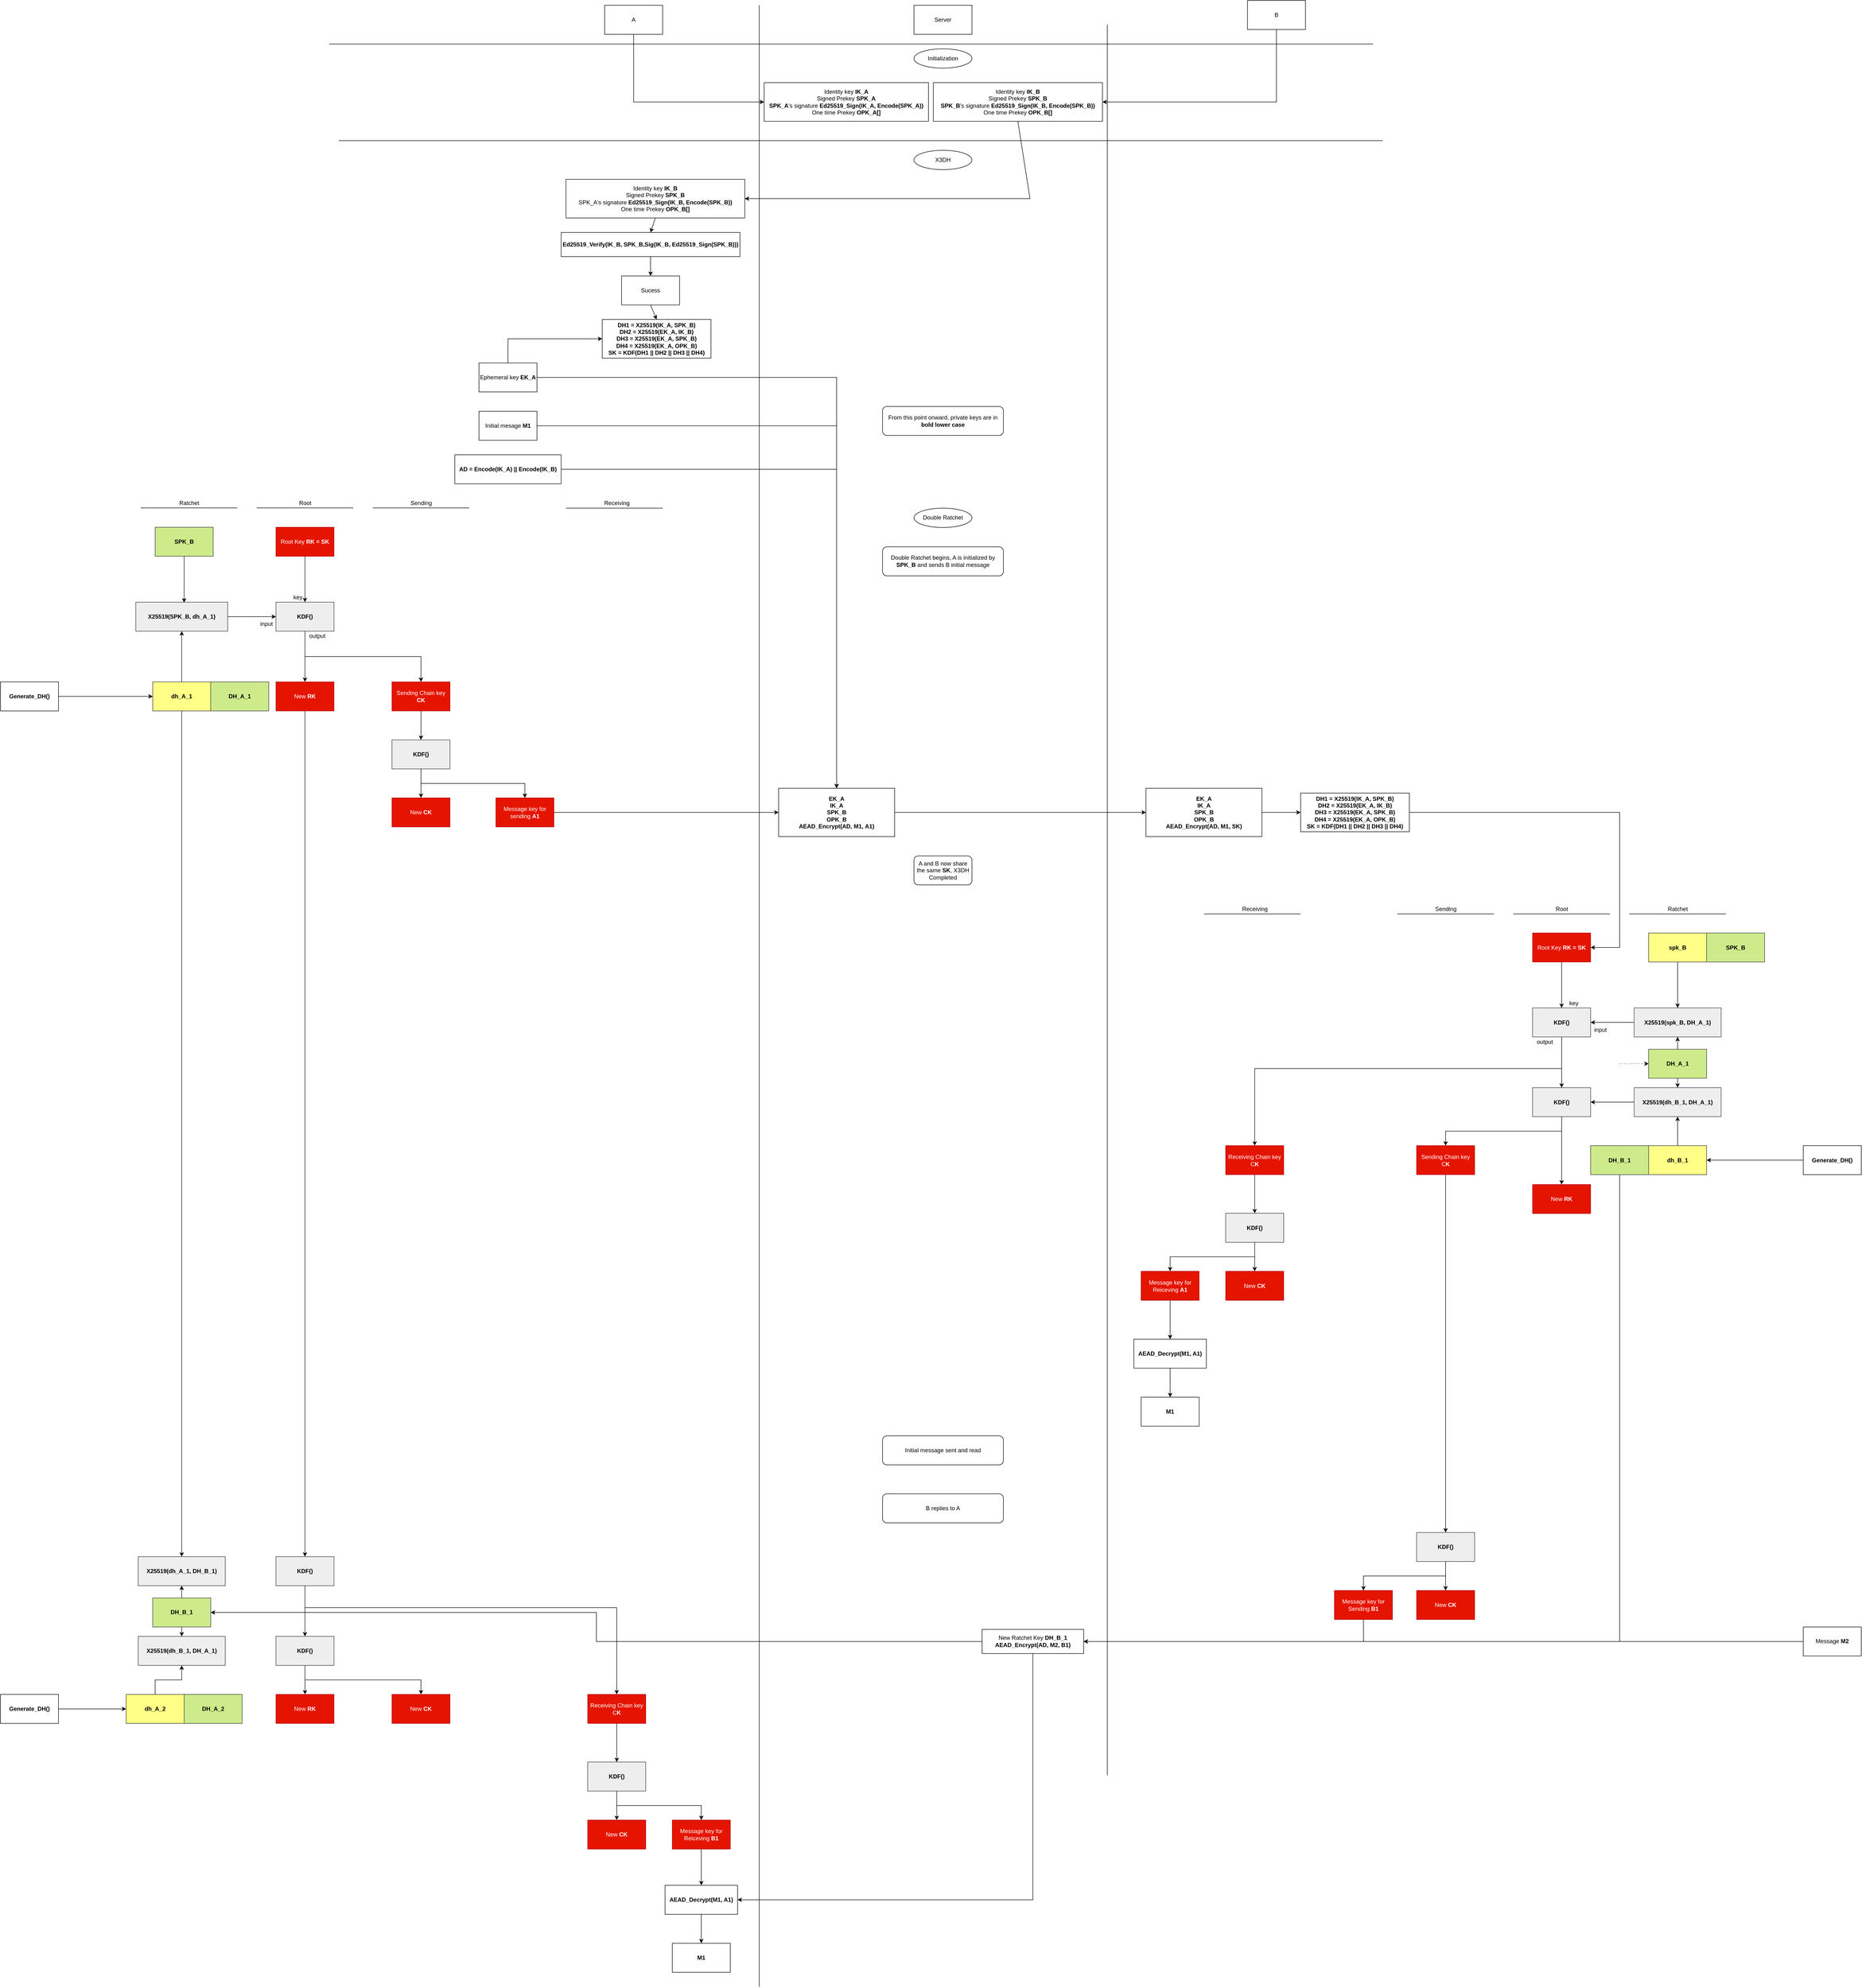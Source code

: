 <mxfile version="15.9.6" type="device"><diagram id="76W56MQax06bo7fLOGzl" name="Page-1"><mxGraphModel dx="4474" dy="1440" grid="1" gridSize="10" guides="1" tooltips="1" connect="1" arrows="1" fold="1" page="1" pageScale="1" pageWidth="850" pageHeight="1100" math="0" shadow="0"><root><mxCell id="0"/><mxCell id="1" parent="0"/><mxCell id="DB5dU1oK88D4GP4xAniB-1" value="A" style="rounded=0;whiteSpace=wrap;html=1;" vertex="1" parent="1"><mxGeometry x="-200" y="160" width="120" height="60" as="geometry"/></mxCell><mxCell id="DB5dU1oK88D4GP4xAniB-2" value="Server" style="rounded=0;whiteSpace=wrap;html=1;" vertex="1" parent="1"><mxGeometry x="440" y="160" width="120" height="60" as="geometry"/></mxCell><mxCell id="DB5dU1oK88D4GP4xAniB-3" value="B" style="rounded=0;whiteSpace=wrap;html=1;" vertex="1" parent="1"><mxGeometry x="1130" y="150" width="120" height="60" as="geometry"/></mxCell><mxCell id="DB5dU1oK88D4GP4xAniB-4" value="" style="endArrow=none;html=1;rounded=0;" edge="1" parent="1"><mxGeometry width="50" height="50" relative="1" as="geometry"><mxPoint x="120" y="4260" as="sourcePoint"/><mxPoint x="120" y="160" as="targetPoint"/></mxGeometry></mxCell><mxCell id="DB5dU1oK88D4GP4xAniB-5" value="" style="endArrow=none;html=1;rounded=0;" edge="1" parent="1"><mxGeometry width="50" height="50" relative="1" as="geometry"><mxPoint x="840" y="3822.353" as="sourcePoint"/><mxPoint x="840" y="200" as="targetPoint"/></mxGeometry></mxCell><mxCell id="DB5dU1oK88D4GP4xAniB-6" value="" style="endArrow=none;html=1;rounded=0;" edge="1" parent="1"><mxGeometry width="50" height="50" relative="1" as="geometry"><mxPoint x="-770" y="240" as="sourcePoint"/><mxPoint x="1390" y="240" as="targetPoint"/></mxGeometry></mxCell><mxCell id="DB5dU1oK88D4GP4xAniB-8" value="Initialization" style="ellipse;whiteSpace=wrap;html=1;" vertex="1" parent="1"><mxGeometry x="440" y="250" width="120" height="40" as="geometry"/></mxCell><mxCell id="DB5dU1oK88D4GP4xAniB-11" value="Identity key &lt;b&gt;IK_A&lt;/b&gt;&lt;br&gt;Signed Prekey &lt;b&gt;SPK_A&lt;/b&gt;&lt;br&gt;&lt;b&gt;SPK_A&lt;/b&gt;'s signature&amp;nbsp;&lt;b&gt;Ed25519&lt;/b&gt;&lt;b&gt;_Sign&lt;/b&gt;&lt;b&gt;(IK_A,&amp;nbsp;&lt;/b&gt;&lt;b&gt;Encode&lt;/b&gt;&lt;b&gt;(SPK_A))&lt;/b&gt;&lt;br&gt;One time Prekey &lt;b&gt;OPK_A[]&lt;/b&gt;" style="rounded=0;whiteSpace=wrap;html=1;align=center;verticalAlign=middle;horizontal=1;" vertex="1" parent="1"><mxGeometry x="130" y="320" width="340" height="80" as="geometry"/></mxCell><mxCell id="DB5dU1oK88D4GP4xAniB-12" value="Identity key &lt;b&gt;IK_B&lt;/b&gt;&lt;br&gt;Signed Prekey &lt;b&gt;SPK_B&lt;/b&gt;&lt;br&gt;&lt;b&gt;SPK_B&lt;/b&gt;'s signature&amp;nbsp;&lt;b&gt;Ed25519&lt;/b&gt;&lt;b&gt;_Sign&lt;/b&gt;&lt;b&gt;(IK_B,&amp;nbsp;&lt;/b&gt;&lt;b&gt;Encode&lt;/b&gt;&lt;b&gt;(SPK_B))&lt;/b&gt;&lt;br&gt;One time Prekey &lt;b&gt;OPK_B[]&lt;/b&gt;" style="rounded=0;whiteSpace=wrap;html=1;align=center;verticalAlign=middle;horizontal=1;" vertex="1" parent="1"><mxGeometry x="480" y="320" width="350" height="80" as="geometry"/></mxCell><mxCell id="DB5dU1oK88D4GP4xAniB-13" value="" style="endArrow=classic;html=1;rounded=0;entryX=0;entryY=0.5;entryDx=0;entryDy=0;exitX=0.5;exitY=1;exitDx=0;exitDy=0;" edge="1" parent="1" source="DB5dU1oK88D4GP4xAniB-1" target="DB5dU1oK88D4GP4xAniB-11"><mxGeometry width="50" height="50" relative="1" as="geometry"><mxPoint x="60" y="450" as="sourcePoint"/><mxPoint x="110" y="400" as="targetPoint"/><Array as="points"><mxPoint x="-140" y="360"/></Array></mxGeometry></mxCell><mxCell id="DB5dU1oK88D4GP4xAniB-14" value="" style="endArrow=classic;html=1;rounded=0;entryX=1;entryY=0.5;entryDx=0;entryDy=0;exitX=0.5;exitY=1;exitDx=0;exitDy=0;" edge="1" parent="1" source="DB5dU1oK88D4GP4xAniB-3" target="DB5dU1oK88D4GP4xAniB-12"><mxGeometry width="50" height="50" relative="1" as="geometry"><mxPoint x="490" y="480" as="sourcePoint"/><mxPoint x="540" y="430" as="targetPoint"/><Array as="points"><mxPoint x="1190" y="360"/></Array></mxGeometry></mxCell><mxCell id="DB5dU1oK88D4GP4xAniB-15" value="X3DH" style="ellipse;whiteSpace=wrap;html=1;" vertex="1" parent="1"><mxGeometry x="440" y="460" width="120" height="40" as="geometry"/></mxCell><mxCell id="DB5dU1oK88D4GP4xAniB-16" value="Identity key &lt;b&gt;IK_B&lt;/b&gt;&lt;br&gt;Signed Prekey &lt;b&gt;SPK_B&lt;/b&gt;&lt;br&gt;SPK_A's signature&amp;nbsp;&lt;b&gt;Ed25519&lt;/b&gt;&lt;b&gt;_Sign&lt;/b&gt;&lt;b&gt;(IK_B,&amp;nbsp;&lt;/b&gt;&lt;b&gt;Encode(&lt;/b&gt;&lt;b&gt;SPK_B))&lt;/b&gt;&lt;br&gt;One time Prekey &lt;b&gt;OPK_B[]&lt;/b&gt;" style="rounded=0;whiteSpace=wrap;html=1;align=center;verticalAlign=middle;horizontal=1;" vertex="1" parent="1"><mxGeometry x="-280" y="520" width="370" height="80" as="geometry"/></mxCell><mxCell id="DB5dU1oK88D4GP4xAniB-17" value="" style="endArrow=classic;html=1;rounded=0;exitX=0.5;exitY=1;exitDx=0;exitDy=0;entryX=1;entryY=0.5;entryDx=0;entryDy=0;" edge="1" parent="1" source="DB5dU1oK88D4GP4xAniB-12" target="DB5dU1oK88D4GP4xAniB-16"><mxGeometry width="50" height="50" relative="1" as="geometry"><mxPoint x="700" y="500" as="sourcePoint"/><mxPoint x="240" y="520" as="targetPoint"/><Array as="points"><mxPoint x="680" y="560"/></Array></mxGeometry></mxCell><mxCell id="DB5dU1oK88D4GP4xAniB-18" value="&lt;b&gt;Ed25519&lt;/b&gt;&lt;b&gt;_Verify(IK_B, SPK_B,Sig(IK_B, Ed25519_Sign(SPK_B)))&lt;/b&gt;" style="rounded=0;whiteSpace=wrap;html=1;" vertex="1" parent="1"><mxGeometry x="-290" y="630" width="370" height="50" as="geometry"/></mxCell><mxCell id="DB5dU1oK88D4GP4xAniB-20" value="Sucess" style="rounded=0;whiteSpace=wrap;html=1;" vertex="1" parent="1"><mxGeometry x="-165" y="720" width="120" height="60" as="geometry"/></mxCell><mxCell id="DB5dU1oK88D4GP4xAniB-21" value="&lt;div&gt;&lt;b&gt;DH1 = X25519(IK_A, SPK_B)&lt;/b&gt;&lt;/div&gt;&lt;div&gt;&lt;b&gt;DH2 =&amp;nbsp;&lt;/b&gt;&lt;b&gt;X25519&lt;/b&gt;&lt;b&gt;(EK_A, IK_B)&lt;/b&gt;&lt;/div&gt;&lt;div&gt;&lt;b&gt;DH3 =&amp;nbsp;&lt;/b&gt;&lt;b&gt;X25519&lt;/b&gt;&lt;b&gt;(EK_A, SPK_B)&lt;/b&gt;&lt;/div&gt;&lt;div&gt;&lt;div&gt;&lt;b&gt;DH4 =&amp;nbsp;&lt;/b&gt;&lt;b&gt;X25519&lt;/b&gt;&lt;b&gt;(EK_A, OPK_B)&lt;/b&gt;&lt;/div&gt;&lt;div&gt;&lt;b&gt;SK = KDF(DH1 || DH2 || DH3 || DH4)&lt;/b&gt;&lt;/div&gt;&lt;/div&gt;" style="rounded=0;whiteSpace=wrap;html=1;" vertex="1" parent="1"><mxGeometry x="-205" y="810" width="225" height="80" as="geometry"/></mxCell><mxCell id="DB5dU1oK88D4GP4xAniB-22" value="" style="endArrow=classic;html=1;rounded=0;exitX=0.5;exitY=1;exitDx=0;exitDy=0;entryX=0.5;entryY=0;entryDx=0;entryDy=0;" edge="1" parent="1" source="DB5dU1oK88D4GP4xAniB-16" target="DB5dU1oK88D4GP4xAniB-18"><mxGeometry width="50" height="50" relative="1" as="geometry"><mxPoint x="230" y="680" as="sourcePoint"/><mxPoint x="280" y="630" as="targetPoint"/></mxGeometry></mxCell><mxCell id="DB5dU1oK88D4GP4xAniB-23" value="" style="endArrow=classic;html=1;rounded=0;exitX=0.5;exitY=1;exitDx=0;exitDy=0;entryX=0.5;entryY=0;entryDx=0;entryDy=0;" edge="1" parent="1" source="DB5dU1oK88D4GP4xAniB-18" target="DB5dU1oK88D4GP4xAniB-20"><mxGeometry width="50" height="50" relative="1" as="geometry"><mxPoint x="230" y="680" as="sourcePoint"/><mxPoint x="280" y="630" as="targetPoint"/></mxGeometry></mxCell><mxCell id="DB5dU1oK88D4GP4xAniB-24" value="" style="endArrow=classic;html=1;rounded=0;exitX=0.5;exitY=1;exitDx=0;exitDy=0;entryX=0.5;entryY=0;entryDx=0;entryDy=0;" edge="1" parent="1" source="DB5dU1oK88D4GP4xAniB-20" target="DB5dU1oK88D4GP4xAniB-21"><mxGeometry width="50" height="50" relative="1" as="geometry"><mxPoint x="230" y="760" as="sourcePoint"/><mxPoint x="280" y="710" as="targetPoint"/></mxGeometry></mxCell><mxCell id="DB5dU1oK88D4GP4xAniB-162" style="edgeStyle=orthogonalEdgeStyle;rounded=0;orthogonalLoop=1;jettySize=auto;html=1;exitX=0.5;exitY=0;exitDx=0;exitDy=0;entryX=0;entryY=0.5;entryDx=0;entryDy=0;" edge="1" parent="1" source="DB5dU1oK88D4GP4xAniB-26" target="DB5dU1oK88D4GP4xAniB-21"><mxGeometry relative="1" as="geometry"/></mxCell><mxCell id="DB5dU1oK88D4GP4xAniB-164" style="edgeStyle=orthogonalEdgeStyle;rounded=0;orthogonalLoop=1;jettySize=auto;html=1;exitX=1;exitY=0.5;exitDx=0;exitDy=0;entryX=0.5;entryY=0;entryDx=0;entryDy=0;" edge="1" parent="1" source="DB5dU1oK88D4GP4xAniB-26" target="DB5dU1oK88D4GP4xAniB-32"><mxGeometry relative="1" as="geometry"/></mxCell><mxCell id="DB5dU1oK88D4GP4xAniB-26" value="Ephemeral key &lt;b&gt;EK_A&lt;/b&gt;" style="rounded=0;whiteSpace=wrap;html=1;" vertex="1" parent="1"><mxGeometry x="-460" y="900" width="120" height="60" as="geometry"/></mxCell><mxCell id="DB5dU1oK88D4GP4xAniB-163" style="edgeStyle=orthogonalEdgeStyle;rounded=0;orthogonalLoop=1;jettySize=auto;html=1;exitX=1;exitY=0.5;exitDx=0;exitDy=0;entryX=0.5;entryY=0;entryDx=0;entryDy=0;" edge="1" parent="1" source="DB5dU1oK88D4GP4xAniB-28" target="DB5dU1oK88D4GP4xAniB-32"><mxGeometry relative="1" as="geometry"/></mxCell><mxCell id="DB5dU1oK88D4GP4xAniB-28" value="&lt;b&gt;AD = Encode(IK_A) || Encode(IK_B)&lt;/b&gt;" style="rounded=0;whiteSpace=wrap;html=1;" vertex="1" parent="1"><mxGeometry x="-510" y="1090" width="220" height="60" as="geometry"/></mxCell><mxCell id="DB5dU1oK88D4GP4xAniB-160" style="edgeStyle=orthogonalEdgeStyle;rounded=0;orthogonalLoop=1;jettySize=auto;html=1;exitX=1;exitY=0.5;exitDx=0;exitDy=0;entryX=0.5;entryY=0;entryDx=0;entryDy=0;" edge="1" parent="1" source="DB5dU1oK88D4GP4xAniB-31" target="DB5dU1oK88D4GP4xAniB-32"><mxGeometry relative="1" as="geometry"/></mxCell><mxCell id="DB5dU1oK88D4GP4xAniB-31" value="Initial mesage &lt;b&gt;M1&lt;/b&gt;" style="rounded=0;whiteSpace=wrap;html=1;" vertex="1" parent="1"><mxGeometry x="-460" y="1000" width="120" height="60" as="geometry"/></mxCell><mxCell id="DB5dU1oK88D4GP4xAniB-218" style="edgeStyle=orthogonalEdgeStyle;rounded=0;orthogonalLoop=1;jettySize=auto;html=1;exitX=1;exitY=0.5;exitDx=0;exitDy=0;entryX=0;entryY=0.5;entryDx=0;entryDy=0;" edge="1" parent="1" source="DB5dU1oK88D4GP4xAniB-32" target="DB5dU1oK88D4GP4xAniB-36"><mxGeometry relative="1" as="geometry"/></mxCell><mxCell id="DB5dU1oK88D4GP4xAniB-32" value="&lt;b&gt;EK_A&lt;br&gt;IK_A&lt;br&gt;SPK_B&lt;br&gt;OPK_B&lt;br&gt;AEAD_Encrypt(AD, M1,&amp;nbsp;&lt;/b&gt;&lt;b&gt;A1&lt;/b&gt;&lt;b&gt;)&lt;/b&gt;" style="rounded=0;whiteSpace=wrap;html=1;" vertex="1" parent="1"><mxGeometry x="160" y="1780" width="240" height="100" as="geometry"/></mxCell><mxCell id="DB5dU1oK88D4GP4xAniB-219" style="edgeStyle=orthogonalEdgeStyle;rounded=0;orthogonalLoop=1;jettySize=auto;html=1;exitX=1;exitY=0.5;exitDx=0;exitDy=0;entryX=0;entryY=0.5;entryDx=0;entryDy=0;" edge="1" parent="1" source="DB5dU1oK88D4GP4xAniB-36" target="DB5dU1oK88D4GP4xAniB-38"><mxGeometry relative="1" as="geometry"/></mxCell><mxCell id="DB5dU1oK88D4GP4xAniB-36" value="&lt;b&gt;EK_A&lt;br&gt;IK_A&lt;br&gt;SPK_B&lt;br&gt;OPK_B&lt;br&gt;AEAD_Encrypt(AD, M1, SK)&lt;/b&gt;" style="rounded=0;whiteSpace=wrap;html=1;" vertex="1" parent="1"><mxGeometry x="920" y="1780" width="240" height="100" as="geometry"/></mxCell><mxCell id="DB5dU1oK88D4GP4xAniB-221" style="edgeStyle=orthogonalEdgeStyle;rounded=0;orthogonalLoop=1;jettySize=auto;html=1;exitX=1;exitY=0.5;exitDx=0;exitDy=0;entryX=1;entryY=0.5;entryDx=0;entryDy=0;" edge="1" parent="1" source="DB5dU1oK88D4GP4xAniB-38" target="DB5dU1oK88D4GP4xAniB-196"><mxGeometry relative="1" as="geometry"><Array as="points"><mxPoint x="1900" y="1830"/><mxPoint x="1900" y="2109"/></Array></mxGeometry></mxCell><mxCell id="DB5dU1oK88D4GP4xAniB-38" value="&lt;div&gt;&lt;b&gt;DH1 = X25519(IK_A, SPK_B)&lt;/b&gt;&lt;/div&gt;&lt;div&gt;&lt;b&gt;DH2 =&amp;nbsp;&lt;/b&gt;&lt;b&gt;X25519&lt;/b&gt;&lt;b&gt;(EK_A, IK_B)&lt;/b&gt;&lt;/div&gt;&lt;div&gt;&lt;b&gt;DH3 =&amp;nbsp;&lt;/b&gt;&lt;b&gt;X25519&lt;/b&gt;&lt;b&gt;(EK_A, SPK_B)&lt;/b&gt;&lt;/div&gt;&lt;div&gt;&lt;div&gt;&lt;b&gt;DH4 =&amp;nbsp;&lt;/b&gt;&lt;b&gt;X25519&lt;/b&gt;&lt;b&gt;(EK_A, OPK_B)&lt;/b&gt;&lt;/div&gt;&lt;div&gt;&lt;b&gt;SK = KDF(DH1 || DH2 || DH3 || DH4)&lt;/b&gt;&lt;/div&gt;&lt;/div&gt;" style="rounded=0;whiteSpace=wrap;html=1;" vertex="1" parent="1"><mxGeometry x="1240" y="1790" width="225" height="80" as="geometry"/></mxCell><mxCell id="DB5dU1oK88D4GP4xAniB-43" value="&lt;span&gt;A and B now share the same&amp;nbsp;&lt;/span&gt;&lt;b&gt;SK&lt;/b&gt;, X3DH Completed" style="rounded=1;whiteSpace=wrap;html=1;" vertex="1" parent="1"><mxGeometry x="440" y="1920" width="120" height="60" as="geometry"/></mxCell><mxCell id="DB5dU1oK88D4GP4xAniB-45" value="" style="endArrow=none;html=1;rounded=0;" edge="1" parent="1"><mxGeometry width="50" height="50" relative="1" as="geometry"><mxPoint x="-750" y="440" as="sourcePoint"/><mxPoint x="1410" y="440" as="targetPoint"/></mxGeometry></mxCell><mxCell id="DB5dU1oK88D4GP4xAniB-46" value="Double Ratchet" style="ellipse;whiteSpace=wrap;html=1;" vertex="1" parent="1"><mxGeometry x="440" y="1200.48" width="120" height="40" as="geometry"/></mxCell><mxCell id="DB5dU1oK88D4GP4xAniB-56" value="From this point onward, private keys are in &lt;b&gt;bold lower case&lt;/b&gt;" style="rounded=1;whiteSpace=wrap;html=1;" vertex="1" parent="1"><mxGeometry x="375" y="990" width="250" height="60" as="geometry"/></mxCell><mxCell id="DB5dU1oK88D4GP4xAniB-188" style="edgeStyle=orthogonalEdgeStyle;rounded=0;orthogonalLoop=1;jettySize=auto;html=1;exitX=0.5;exitY=1;exitDx=0;exitDy=0;entryX=0.526;entryY=0.014;entryDx=0;entryDy=0;entryPerimeter=0;" edge="1" parent="1" source="DB5dU1oK88D4GP4xAniB-59" target="DB5dU1oK88D4GP4xAniB-187"><mxGeometry relative="1" as="geometry"/></mxCell><mxCell id="DB5dU1oK88D4GP4xAniB-59" value="&lt;b&gt;SPK_B&lt;/b&gt;" style="rounded=0;whiteSpace=wrap;html=1;fillColor=#cdeb8b;strokeColor=#36393d;" vertex="1" parent="1"><mxGeometry x="-1130" y="1240" width="120" height="60" as="geometry"/></mxCell><mxCell id="DB5dU1oK88D4GP4xAniB-62" value="Root Key&lt;b&gt; RK = SK&lt;/b&gt;" style="rounded=0;whiteSpace=wrap;html=1;fillColor=#e51400;fontColor=#ffffff;strokeColor=#B20000;" vertex="1" parent="1"><mxGeometry x="-880" y="1240" width="120" height="60" as="geometry"/></mxCell><mxCell id="DB5dU1oK88D4GP4xAniB-172" style="edgeStyle=orthogonalEdgeStyle;rounded=0;orthogonalLoop=1;jettySize=auto;html=1;exitX=1;exitY=0.5;exitDx=0;exitDy=0;entryX=0;entryY=0.5;entryDx=0;entryDy=0;" edge="1" parent="1" source="DB5dU1oK88D4GP4xAniB-63" target="DB5dU1oK88D4GP4xAniB-65"><mxGeometry relative="1" as="geometry"/></mxCell><mxCell id="DB5dU1oK88D4GP4xAniB-63" value="&lt;b&gt;Generate_DH()&lt;/b&gt;" style="rounded=0;whiteSpace=wrap;html=1;" vertex="1" parent="1"><mxGeometry x="-1450" y="1560" width="120" height="60" as="geometry"/></mxCell><mxCell id="DB5dU1oK88D4GP4xAniB-64" value="&lt;b&gt;DH_A_1&lt;/b&gt;" style="rounded=0;whiteSpace=wrap;html=1;fillColor=#cdeb8b;strokeColor=#36393d;" vertex="1" parent="1"><mxGeometry x="-1015" y="1560" width="120" height="60" as="geometry"/></mxCell><mxCell id="DB5dU1oK88D4GP4xAniB-189" style="edgeStyle=orthogonalEdgeStyle;rounded=0;orthogonalLoop=1;jettySize=auto;html=1;exitX=0.5;exitY=0;exitDx=0;exitDy=0;entryX=0.5;entryY=1;entryDx=0;entryDy=0;" edge="1" parent="1" source="DB5dU1oK88D4GP4xAniB-65" target="DB5dU1oK88D4GP4xAniB-187"><mxGeometry relative="1" as="geometry"/></mxCell><mxCell id="DB5dU1oK88D4GP4xAniB-288" style="edgeStyle=orthogonalEdgeStyle;rounded=0;orthogonalLoop=1;jettySize=auto;html=1;exitX=0.5;exitY=1;exitDx=0;exitDy=0;entryX=0.5;entryY=0;entryDx=0;entryDy=0;" edge="1" parent="1" source="DB5dU1oK88D4GP4xAniB-65" target="DB5dU1oK88D4GP4xAniB-268"><mxGeometry relative="1" as="geometry"/></mxCell><mxCell id="DB5dU1oK88D4GP4xAniB-65" value="&lt;b&gt;dh_A_1&lt;/b&gt;" style="rounded=0;whiteSpace=wrap;html=1;fillColor=#ffff88;strokeColor=#36393d;" vertex="1" parent="1"><mxGeometry x="-1135" y="1560" width="120" height="60" as="geometry"/></mxCell><mxCell id="DB5dU1oK88D4GP4xAniB-72" value="" style="endArrow=none;html=1;rounded=0;" edge="1" parent="1"><mxGeometry width="50" height="50" relative="1" as="geometry"><mxPoint x="-960" y="1200" as="sourcePoint"/><mxPoint x="-1160" y="1200" as="targetPoint"/></mxGeometry></mxCell><mxCell id="DB5dU1oK88D4GP4xAniB-73" value="" style="endArrow=none;html=1;rounded=0;" edge="1" parent="1"><mxGeometry width="50" height="50" relative="1" as="geometry"><mxPoint x="-720" y="1200" as="sourcePoint"/><mxPoint x="-920" y="1200" as="targetPoint"/></mxGeometry></mxCell><mxCell id="DB5dU1oK88D4GP4xAniB-74" value="" style="endArrow=none;html=1;rounded=0;" edge="1" parent="1"><mxGeometry width="50" height="50" relative="1" as="geometry"><mxPoint x="-480" y="1200" as="sourcePoint"/><mxPoint x="-680" y="1200" as="targetPoint"/></mxGeometry></mxCell><mxCell id="DB5dU1oK88D4GP4xAniB-75" value="" style="endArrow=none;html=1;rounded=0;" edge="1" parent="1"><mxGeometry width="50" height="50" relative="1" as="geometry"><mxPoint x="-80" y="1200.48" as="sourcePoint"/><mxPoint x="-280" y="1200.48" as="targetPoint"/></mxGeometry></mxCell><mxCell id="DB5dU1oK88D4GP4xAniB-76" value="Ratchet" style="text;html=1;align=center;verticalAlign=middle;resizable=0;points=[];autosize=1;strokeColor=none;fillColor=none;" vertex="1" parent="1"><mxGeometry x="-1090" y="1180" width="60" height="20" as="geometry"/></mxCell><mxCell id="DB5dU1oK88D4GP4xAniB-77" value="Root" style="text;html=1;align=center;verticalAlign=middle;resizable=0;points=[];autosize=1;strokeColor=none;fillColor=none;" vertex="1" parent="1"><mxGeometry x="-840" y="1180" width="40" height="20" as="geometry"/></mxCell><mxCell id="DB5dU1oK88D4GP4xAniB-78" value="Sending" style="text;html=1;align=center;verticalAlign=middle;resizable=0;points=[];autosize=1;strokeColor=none;fillColor=none;" vertex="1" parent="1"><mxGeometry x="-610" y="1180" width="60" height="20" as="geometry"/></mxCell><mxCell id="DB5dU1oK88D4GP4xAniB-79" value="Receiving" style="text;html=1;align=center;verticalAlign=middle;resizable=0;points=[];autosize=1;strokeColor=none;fillColor=none;" vertex="1" parent="1"><mxGeometry x="-210" y="1180.48" width="70" height="20" as="geometry"/></mxCell><mxCell id="DB5dU1oK88D4GP4xAniB-182" style="edgeStyle=orthogonalEdgeStyle;rounded=0;orthogonalLoop=1;jettySize=auto;html=1;exitX=0.5;exitY=1;exitDx=0;exitDy=0;entryX=0.5;entryY=0;entryDx=0;entryDy=0;" edge="1" parent="1" source="DB5dU1oK88D4GP4xAniB-80" target="DB5dU1oK88D4GP4xAniB-145"><mxGeometry relative="1" as="geometry"/></mxCell><mxCell id="DB5dU1oK88D4GP4xAniB-80" value="&lt;b&gt;KDF()&lt;/b&gt;" style="rounded=0;whiteSpace=wrap;html=1;fillColor=#eeeeee;strokeColor=#36393d;" vertex="1" parent="1"><mxGeometry x="-880" y="1395" width="120" height="60" as="geometry"/></mxCell><mxCell id="DB5dU1oK88D4GP4xAniB-297" style="edgeStyle=orthogonalEdgeStyle;rounded=0;orthogonalLoop=1;jettySize=auto;html=1;exitX=0.5;exitY=1;exitDx=0;exitDy=0;entryX=0.5;entryY=0;entryDx=0;entryDy=0;" edge="1" parent="1" source="DB5dU1oK88D4GP4xAniB-90" target="DB5dU1oK88D4GP4xAniB-295"><mxGeometry relative="1" as="geometry"/></mxCell><mxCell id="DB5dU1oK88D4GP4xAniB-90" value="New&amp;nbsp;&lt;b&gt;RK&lt;/b&gt;" style="rounded=0;whiteSpace=wrap;html=1;fillColor=#e51400;fontColor=#ffffff;strokeColor=#B20000;" vertex="1" parent="1"><mxGeometry x="-880" y="1560" width="120" height="60" as="geometry"/></mxCell><mxCell id="DB5dU1oK88D4GP4xAniB-91" value="" style="endArrow=classic;html=1;rounded=0;entryX=0.5;entryY=0;entryDx=0;entryDy=0;exitX=0.5;exitY=1;exitDx=0;exitDy=0;" edge="1" parent="1" source="DB5dU1oK88D4GP4xAniB-62" target="DB5dU1oK88D4GP4xAniB-80"><mxGeometry width="50" height="50" relative="1" as="geometry"><mxPoint x="-860" y="1420" as="sourcePoint"/><mxPoint x="-810" y="1370" as="targetPoint"/></mxGeometry></mxCell><mxCell id="DB5dU1oK88D4GP4xAniB-92" value="" style="endArrow=classic;html=1;rounded=0;exitX=0.5;exitY=1;exitDx=0;exitDy=0;entryX=0.5;entryY=0;entryDx=0;entryDy=0;" edge="1" parent="1" source="DB5dU1oK88D4GP4xAniB-80" target="DB5dU1oK88D4GP4xAniB-90"><mxGeometry width="50" height="50" relative="1" as="geometry"><mxPoint x="-860" y="1420" as="sourcePoint"/><mxPoint x="-810" y="1370" as="targetPoint"/></mxGeometry></mxCell><mxCell id="DB5dU1oK88D4GP4xAniB-93" value="key" style="text;html=1;align=center;verticalAlign=middle;resizable=0;points=[];autosize=1;strokeColor=none;fillColor=none;" vertex="1" parent="1"><mxGeometry x="-850" y="1375" width="30" height="20" as="geometry"/></mxCell><mxCell id="DB5dU1oK88D4GP4xAniB-94" value="input" style="text;html=1;align=center;verticalAlign=middle;resizable=0;points=[];autosize=1;strokeColor=none;fillColor=none;" vertex="1" parent="1"><mxGeometry x="-920" y="1430" width="40" height="20" as="geometry"/></mxCell><mxCell id="DB5dU1oK88D4GP4xAniB-95" value="output" style="text;html=1;align=center;verticalAlign=middle;resizable=0;points=[];autosize=1;strokeColor=none;fillColor=none;" vertex="1" parent="1"><mxGeometry x="-820" y="1455" width="50" height="20" as="geometry"/></mxCell><mxCell id="DB5dU1oK88D4GP4xAniB-129" value="" style="endArrow=none;html=1;rounded=0;" edge="1" parent="1"><mxGeometry width="50" height="50" relative="1" as="geometry"><mxPoint x="2120" y="2040" as="sourcePoint"/><mxPoint x="1920" y="2040" as="targetPoint"/></mxGeometry></mxCell><mxCell id="DB5dU1oK88D4GP4xAniB-130" value="" style="endArrow=none;html=1;rounded=0;" edge="1" parent="1"><mxGeometry width="50" height="50" relative="1" as="geometry"><mxPoint x="1880" y="2040" as="sourcePoint"/><mxPoint x="1680" y="2040" as="targetPoint"/></mxGeometry></mxCell><mxCell id="DB5dU1oK88D4GP4xAniB-131" value="" style="endArrow=none;html=1;rounded=0;" edge="1" parent="1"><mxGeometry width="50" height="50" relative="1" as="geometry"><mxPoint x="1640" y="2040" as="sourcePoint"/><mxPoint x="1440" y="2040" as="targetPoint"/></mxGeometry></mxCell><mxCell id="DB5dU1oK88D4GP4xAniB-132" value="" style="endArrow=none;html=1;rounded=0;" edge="1" parent="1"><mxGeometry width="50" height="50" relative="1" as="geometry"><mxPoint x="1240" y="2040" as="sourcePoint"/><mxPoint x="1040" y="2040" as="targetPoint"/></mxGeometry></mxCell><mxCell id="DB5dU1oK88D4GP4xAniB-133" value="Ratchet" style="text;html=1;align=center;verticalAlign=middle;resizable=0;points=[];autosize=1;strokeColor=none;fillColor=none;" vertex="1" parent="1"><mxGeometry x="1990" y="2020" width="60" height="20" as="geometry"/></mxCell><mxCell id="DB5dU1oK88D4GP4xAniB-134" value="Root" style="text;html=1;align=center;verticalAlign=middle;resizable=0;points=[];autosize=1;strokeColor=none;fillColor=none;" vertex="1" parent="1"><mxGeometry x="1760" y="2020" width="40" height="20" as="geometry"/></mxCell><mxCell id="DB5dU1oK88D4GP4xAniB-135" value="Sending" style="text;html=1;align=center;verticalAlign=middle;resizable=0;points=[];autosize=1;strokeColor=none;fillColor=none;" vertex="1" parent="1"><mxGeometry x="1510" y="2020" width="60" height="20" as="geometry"/></mxCell><mxCell id="DB5dU1oK88D4GP4xAniB-136" value="Receiving" style="text;html=1;align=center;verticalAlign=middle;resizable=0;points=[];autosize=1;strokeColor=none;fillColor=none;" vertex="1" parent="1"><mxGeometry x="1110" y="2020" width="70" height="20" as="geometry"/></mxCell><mxCell id="DB5dU1oK88D4GP4xAniB-145" value="Sending Chain key &lt;b&gt;CK&lt;/b&gt;" style="rounded=0;whiteSpace=wrap;html=1;fillColor=#e51400;fontColor=#ffffff;strokeColor=#B20000;" vertex="1" parent="1"><mxGeometry x="-640" y="1560" width="120" height="60" as="geometry"/></mxCell><mxCell id="DB5dU1oK88D4GP4xAniB-191" style="edgeStyle=orthogonalEdgeStyle;rounded=0;orthogonalLoop=1;jettySize=auto;html=1;exitX=0.5;exitY=1;exitDx=0;exitDy=0;entryX=0.5;entryY=0;entryDx=0;entryDy=0;" edge="1" parent="1" source="DB5dU1oK88D4GP4xAniB-147" target="DB5dU1oK88D4GP4xAniB-151"><mxGeometry relative="1" as="geometry"/></mxCell><mxCell id="DB5dU1oK88D4GP4xAniB-147" value="&lt;b&gt;KDF()&lt;/b&gt;" style="rounded=0;whiteSpace=wrap;html=1;fillColor=#eeeeee;strokeColor=#36393d;" vertex="1" parent="1"><mxGeometry x="-640" y="1680" width="120" height="60" as="geometry"/></mxCell><mxCell id="DB5dU1oK88D4GP4xAniB-149" value="" style="endArrow=classic;html=1;rounded=0;exitX=0.5;exitY=1;exitDx=0;exitDy=0;entryX=0.5;entryY=0;entryDx=0;entryDy=0;" edge="1" parent="1" source="DB5dU1oK88D4GP4xAniB-145" target="DB5dU1oK88D4GP4xAniB-147"><mxGeometry width="50" height="50" relative="1" as="geometry"><mxPoint x="-430" y="1610" as="sourcePoint"/><mxPoint x="-380" y="1560" as="targetPoint"/></mxGeometry></mxCell><mxCell id="DB5dU1oK88D4GP4xAniB-150" value="New&amp;nbsp;&lt;b&gt;CK&lt;/b&gt;" style="rounded=0;whiteSpace=wrap;html=1;fillColor=#e51400;strokeColor=#B20000;fontColor=#ffffff;" vertex="1" parent="1"><mxGeometry x="-640" y="1800" width="120" height="60" as="geometry"/></mxCell><mxCell id="DB5dU1oK88D4GP4xAniB-151" value="Message key for sending &lt;b&gt;A1&lt;/b&gt;" style="rounded=0;whiteSpace=wrap;html=1;fillColor=#e51400;fontColor=#ffffff;strokeColor=#B20000;" vertex="1" parent="1"><mxGeometry x="-425" y="1800" width="120" height="60" as="geometry"/></mxCell><mxCell id="DB5dU1oK88D4GP4xAniB-152" value="" style="endArrow=classic;html=1;rounded=0;exitX=0.5;exitY=1;exitDx=0;exitDy=0;entryX=0.5;entryY=0;entryDx=0;entryDy=0;" edge="1" parent="1" source="DB5dU1oK88D4GP4xAniB-147" target="DB5dU1oK88D4GP4xAniB-150"><mxGeometry width="50" height="50" relative="1" as="geometry"><mxPoint x="-520" y="1610.48" as="sourcePoint"/><mxPoint x="-470" y="1560.48" as="targetPoint"/></mxGeometry></mxCell><mxCell id="DB5dU1oK88D4GP4xAniB-156" value="" style="endArrow=classic;html=1;rounded=0;exitX=1;exitY=0.5;exitDx=0;exitDy=0;entryX=0;entryY=0.5;entryDx=0;entryDy=0;" edge="1" parent="1" source="DB5dU1oK88D4GP4xAniB-151" target="DB5dU1oK88D4GP4xAniB-32"><mxGeometry width="50" height="50" relative="1" as="geometry"><mxPoint x="-50" y="1670" as="sourcePoint"/><mxPoint y="1620" as="targetPoint"/></mxGeometry></mxCell><mxCell id="DB5dU1oK88D4GP4xAniB-167" value="&lt;b&gt;SPK_B&lt;/b&gt;" style="rounded=0;whiteSpace=wrap;html=1;fillColor=#cdeb8b;strokeColor=#36393d;" vertex="1" parent="1"><mxGeometry x="2080" y="2079.52" width="120" height="60" as="geometry"/></mxCell><mxCell id="DB5dU1oK88D4GP4xAniB-194" style="edgeStyle=orthogonalEdgeStyle;rounded=0;orthogonalLoop=1;jettySize=auto;html=1;exitX=0.5;exitY=1;exitDx=0;exitDy=0;entryX=0.5;entryY=0;entryDx=0;entryDy=0;" edge="1" parent="1" source="DB5dU1oK88D4GP4xAniB-169" target="DB5dU1oK88D4GP4xAniB-192"><mxGeometry relative="1" as="geometry"/></mxCell><mxCell id="DB5dU1oK88D4GP4xAniB-169" value="&lt;b&gt;spk_B&lt;/b&gt;" style="rounded=0;whiteSpace=wrap;html=1;fillColor=#ffff88;strokeColor=#36393d;" vertex="1" parent="1"><mxGeometry x="1960" y="2079.52" width="120" height="60" as="geometry"/></mxCell><mxCell id="DB5dU1oK88D4GP4xAniB-195" style="edgeStyle=orthogonalEdgeStyle;rounded=0;orthogonalLoop=1;jettySize=auto;html=1;exitX=0.5;exitY=0;exitDx=0;exitDy=0;entryX=0.5;entryY=1;entryDx=0;entryDy=0;" edge="1" parent="1" source="DB5dU1oK88D4GP4xAniB-179" target="DB5dU1oK88D4GP4xAniB-192"><mxGeometry relative="1" as="geometry"/></mxCell><mxCell id="DB5dU1oK88D4GP4xAniB-236" style="edgeStyle=orthogonalEdgeStyle;rounded=0;orthogonalLoop=1;jettySize=auto;html=1;exitX=0.5;exitY=1;exitDx=0;exitDy=0;entryX=0.5;entryY=0;entryDx=0;entryDy=0;" edge="1" parent="1" source="DB5dU1oK88D4GP4xAniB-179" target="DB5dU1oK88D4GP4xAniB-232"><mxGeometry relative="1" as="geometry"/></mxCell><mxCell id="DB5dU1oK88D4GP4xAniB-179" value="&lt;b&gt;DH_A_1&lt;/b&gt;" style="rounded=0;whiteSpace=wrap;html=1;fillColor=#cdeb8b;strokeColor=#36393d;" vertex="1" parent="1"><mxGeometry x="1960" y="2320" width="120" height="60" as="geometry"/></mxCell><mxCell id="DB5dU1oK88D4GP4xAniB-190" style="edgeStyle=orthogonalEdgeStyle;rounded=0;orthogonalLoop=1;jettySize=auto;html=1;exitX=1;exitY=0.5;exitDx=0;exitDy=0;entryX=0;entryY=0.5;entryDx=0;entryDy=0;" edge="1" parent="1" source="DB5dU1oK88D4GP4xAniB-187" target="DB5dU1oK88D4GP4xAniB-80"><mxGeometry relative="1" as="geometry"/></mxCell><mxCell id="DB5dU1oK88D4GP4xAniB-187" value="&lt;b&gt;X25519&lt;/b&gt;&lt;b&gt;(SPK_B, dh_A_1)&lt;/b&gt;" style="rounded=0;whiteSpace=wrap;html=1;fillColor=#eeeeee;strokeColor=#36393d;" vertex="1" parent="1"><mxGeometry x="-1170" y="1395" width="190" height="60" as="geometry"/></mxCell><mxCell id="DB5dU1oK88D4GP4xAniB-206" style="edgeStyle=orthogonalEdgeStyle;rounded=0;orthogonalLoop=1;jettySize=auto;html=1;exitX=0;exitY=0.5;exitDx=0;exitDy=0;entryX=1;entryY=0.5;entryDx=0;entryDy=0;" edge="1" parent="1" source="DB5dU1oK88D4GP4xAniB-192" target="DB5dU1oK88D4GP4xAniB-198"><mxGeometry relative="1" as="geometry"/></mxCell><mxCell id="DB5dU1oK88D4GP4xAniB-192" value="&lt;b&gt;X25519&lt;/b&gt;&lt;b&gt;(spk_B, DH_A_1)&lt;/b&gt;" style="rounded=0;whiteSpace=wrap;html=1;fillColor=#eeeeee;strokeColor=#36393d;" vertex="1" parent="1"><mxGeometry x="1930" y="2234.52" width="180" height="60" as="geometry"/></mxCell><mxCell id="DB5dU1oK88D4GP4xAniB-196" value="Root Key&lt;b&gt; RK = SK&lt;/b&gt;" style="rounded=0;whiteSpace=wrap;html=1;fillColor=#e51400;fontColor=#ffffff;strokeColor=#B20000;" vertex="1" parent="1"><mxGeometry x="1720" y="2079.52" width="120" height="60" as="geometry"/></mxCell><mxCell id="DB5dU1oK88D4GP4xAniB-197" style="edgeStyle=orthogonalEdgeStyle;rounded=0;orthogonalLoop=1;jettySize=auto;html=1;exitX=0.5;exitY=1;exitDx=0;exitDy=0;entryX=0.5;entryY=0;entryDx=0;entryDy=0;" edge="1" source="DB5dU1oK88D4GP4xAniB-198" target="DB5dU1oK88D4GP4xAniB-205" parent="1"><mxGeometry relative="1" as="geometry"><Array as="points"><mxPoint x="1780" y="2360"/><mxPoint x="1145" y="2360"/></Array></mxGeometry></mxCell><mxCell id="DB5dU1oK88D4GP4xAniB-231" style="edgeStyle=orthogonalEdgeStyle;rounded=0;orthogonalLoop=1;jettySize=auto;html=1;exitX=0.5;exitY=1;exitDx=0;exitDy=0;entryX=0.5;entryY=0;entryDx=0;entryDy=0;" edge="1" parent="1" source="DB5dU1oK88D4GP4xAniB-198" target="DB5dU1oK88D4GP4xAniB-222"><mxGeometry relative="1" as="geometry"/></mxCell><mxCell id="DB5dU1oK88D4GP4xAniB-198" value="&lt;b&gt;KDF()&lt;/b&gt;" style="rounded=0;whiteSpace=wrap;html=1;fillColor=#eeeeee;strokeColor=#36393d;" vertex="1" parent="1"><mxGeometry x="1720" y="2234.52" width="120" height="60" as="geometry"/></mxCell><mxCell id="DB5dU1oK88D4GP4xAniB-200" value="" style="endArrow=classic;html=1;rounded=0;entryX=0.5;entryY=0;entryDx=0;entryDy=0;exitX=0.5;exitY=1;exitDx=0;exitDy=0;" edge="1" source="DB5dU1oK88D4GP4xAniB-196" target="DB5dU1oK88D4GP4xAniB-198" parent="1"><mxGeometry width="50" height="50" relative="1" as="geometry"><mxPoint x="1740" y="2259.52" as="sourcePoint"/><mxPoint x="1790" y="2209.52" as="targetPoint"/></mxGeometry></mxCell><mxCell id="DB5dU1oK88D4GP4xAniB-202" value="key" style="text;html=1;align=center;verticalAlign=middle;resizable=0;points=[];autosize=1;strokeColor=none;fillColor=none;" vertex="1" parent="1"><mxGeometry x="1790" y="2214.52" width="30" height="20" as="geometry"/></mxCell><mxCell id="DB5dU1oK88D4GP4xAniB-203" value="input" style="text;html=1;align=center;verticalAlign=middle;resizable=0;points=[];autosize=1;strokeColor=none;fillColor=none;" vertex="1" parent="1"><mxGeometry x="1840" y="2269.52" width="40" height="20" as="geometry"/></mxCell><mxCell id="DB5dU1oK88D4GP4xAniB-204" value="output" style="text;html=1;align=center;verticalAlign=middle;resizable=0;points=[];autosize=1;strokeColor=none;fillColor=none;" vertex="1" parent="1"><mxGeometry x="1720" y="2294.52" width="50" height="20" as="geometry"/></mxCell><mxCell id="DB5dU1oK88D4GP4xAniB-213" style="edgeStyle=orthogonalEdgeStyle;rounded=0;orthogonalLoop=1;jettySize=auto;html=1;exitX=0.5;exitY=1;exitDx=0;exitDy=0;entryX=0.5;entryY=0;entryDx=0;entryDy=0;" edge="1" parent="1" source="DB5dU1oK88D4GP4xAniB-205" target="DB5dU1oK88D4GP4xAniB-209"><mxGeometry relative="1" as="geometry"/></mxCell><mxCell id="DB5dU1oK88D4GP4xAniB-205" value="Receiving Chain key C&lt;b&gt;K&lt;/b&gt;" style="rounded=0;whiteSpace=wrap;html=1;fillColor=#e51400;fontColor=#ffffff;strokeColor=#B20000;" vertex="1" parent="1"><mxGeometry x="1085" y="2519.52" width="120" height="60" as="geometry"/></mxCell><mxCell id="DB5dU1oK88D4GP4xAniB-207" value="" style="endArrow=classic;html=1;rounded=0;entryX=0;entryY=0.5;entryDx=0;entryDy=0;dashed=1;dashPattern=1 4;" edge="1" parent="1" target="DB5dU1oK88D4GP4xAniB-179"><mxGeometry width="50" height="50" relative="1" as="geometry"><mxPoint x="1900" y="2350" as="sourcePoint"/><mxPoint x="1880" y="2429.52" as="targetPoint"/></mxGeometry></mxCell><mxCell id="DB5dU1oK88D4GP4xAniB-208" style="edgeStyle=orthogonalEdgeStyle;rounded=0;orthogonalLoop=1;jettySize=auto;html=1;exitX=0.5;exitY=1;exitDx=0;exitDy=0;entryX=0.5;entryY=0;entryDx=0;entryDy=0;" edge="1" source="DB5dU1oK88D4GP4xAniB-209" target="DB5dU1oK88D4GP4xAniB-211" parent="1"><mxGeometry relative="1" as="geometry"/></mxCell><mxCell id="DB5dU1oK88D4GP4xAniB-209" value="&lt;b&gt;KDF()&lt;/b&gt;" style="rounded=0;whiteSpace=wrap;html=1;fillColor=#eeeeee;strokeColor=#36393d;" vertex="1" parent="1"><mxGeometry x="1085" y="2659.52" width="120" height="60" as="geometry"/></mxCell><mxCell id="DB5dU1oK88D4GP4xAniB-210" value="New&amp;nbsp;&lt;b&gt;CK&lt;/b&gt;" style="rounded=0;whiteSpace=wrap;html=1;fillColor=#e51400;fontColor=#ffffff;strokeColor=#B20000;" vertex="1" parent="1"><mxGeometry x="1085" y="2779.52" width="120" height="60" as="geometry"/></mxCell><mxCell id="DB5dU1oK88D4GP4xAniB-251" style="edgeStyle=orthogonalEdgeStyle;rounded=0;orthogonalLoop=1;jettySize=auto;html=1;exitX=0.5;exitY=1;exitDx=0;exitDy=0;entryX=0.5;entryY=0;entryDx=0;entryDy=0;" edge="1" parent="1" source="DB5dU1oK88D4GP4xAniB-211" target="DB5dU1oK88D4GP4xAniB-249"><mxGeometry relative="1" as="geometry"/></mxCell><mxCell id="DB5dU1oK88D4GP4xAniB-211" value="Message key for Reiceving &lt;b&gt;A1&lt;/b&gt;" style="rounded=0;whiteSpace=wrap;html=1;fillColor=#e51400;fontColor=#ffffff;strokeColor=#B20000;" vertex="1" parent="1"><mxGeometry x="910" y="2779.52" width="120" height="60" as="geometry"/></mxCell><mxCell id="DB5dU1oK88D4GP4xAniB-212" value="" style="endArrow=classic;html=1;rounded=0;exitX=0.5;exitY=1;exitDx=0;exitDy=0;entryX=0.5;entryY=0;entryDx=0;entryDy=0;" edge="1" source="DB5dU1oK88D4GP4xAniB-209" target="DB5dU1oK88D4GP4xAniB-210" parent="1"><mxGeometry width="50" height="50" relative="1" as="geometry"><mxPoint x="1205" y="2590" as="sourcePoint"/><mxPoint x="1255" y="2540" as="targetPoint"/></mxGeometry></mxCell><mxCell id="DB5dU1oK88D4GP4xAniB-214" value="Double Ratchet begins, A is initialized by &lt;b&gt;SPK_B &lt;/b&gt;and sends B initial message" style="rounded=1;whiteSpace=wrap;html=1;" vertex="1" parent="1"><mxGeometry x="375" y="1280.48" width="250" height="60" as="geometry"/></mxCell><mxCell id="DB5dU1oK88D4GP4xAniB-239" style="edgeStyle=orthogonalEdgeStyle;rounded=0;orthogonalLoop=1;jettySize=auto;html=1;exitX=0.5;exitY=1;exitDx=0;exitDy=0;entryX=0.5;entryY=0;entryDx=0;entryDy=0;" edge="1" parent="1" source="DB5dU1oK88D4GP4xAniB-222" target="DB5dU1oK88D4GP4xAniB-238"><mxGeometry relative="1" as="geometry"/></mxCell><mxCell id="DB5dU1oK88D4GP4xAniB-222" value="&lt;b&gt;KDF()&lt;/b&gt;" style="rounded=0;whiteSpace=wrap;html=1;fillColor=#eeeeee;strokeColor=#36393d;" vertex="1" parent="1"><mxGeometry x="1720" y="2399.52" width="120" height="60" as="geometry"/></mxCell><mxCell id="DB5dU1oK88D4GP4xAniB-223" value="New&amp;nbsp;&lt;b&gt;RK&lt;/b&gt;" style="rounded=0;whiteSpace=wrap;html=1;fillColor=#e51400;fontColor=#ffffff;strokeColor=#B20000;" vertex="1" parent="1"><mxGeometry x="1720" y="2600" width="120" height="60" as="geometry"/></mxCell><mxCell id="DB5dU1oK88D4GP4xAniB-224" value="" style="endArrow=classic;html=1;rounded=0;exitX=0.5;exitY=1;exitDx=0;exitDy=0;entryX=0.5;entryY=0;entryDx=0;entryDy=0;" edge="1" source="DB5dU1oK88D4GP4xAniB-222" target="DB5dU1oK88D4GP4xAniB-223" parent="1"><mxGeometry width="50" height="50" relative="1" as="geometry"><mxPoint x="1740" y="2424.52" as="sourcePoint"/><mxPoint x="1790" y="2374.52" as="targetPoint"/></mxGeometry></mxCell><mxCell id="DB5dU1oK88D4GP4xAniB-340" style="edgeStyle=orthogonalEdgeStyle;rounded=0;orthogonalLoop=1;jettySize=auto;html=1;exitX=0.5;exitY=1;exitDx=0;exitDy=0;entryX=1;entryY=0.5;entryDx=0;entryDy=0;" edge="1" parent="1" source="DB5dU1oK88D4GP4xAniB-229" target="DB5dU1oK88D4GP4xAniB-337"><mxGeometry relative="1" as="geometry"/></mxCell><mxCell id="DB5dU1oK88D4GP4xAniB-229" value="&lt;b&gt;DH_B_1&lt;/b&gt;" style="rounded=0;whiteSpace=wrap;html=1;fillColor=#cdeb8b;strokeColor=#36393d;" vertex="1" parent="1"><mxGeometry x="1840" y="2519.52" width="120" height="60" as="geometry"/></mxCell><mxCell id="DB5dU1oK88D4GP4xAniB-235" style="edgeStyle=orthogonalEdgeStyle;rounded=0;orthogonalLoop=1;jettySize=auto;html=1;exitX=0.5;exitY=0;exitDx=0;exitDy=0;entryX=0.5;entryY=1;entryDx=0;entryDy=0;" edge="1" parent="1" source="DB5dU1oK88D4GP4xAniB-230" target="DB5dU1oK88D4GP4xAniB-232"><mxGeometry relative="1" as="geometry"/></mxCell><mxCell id="DB5dU1oK88D4GP4xAniB-230" value="&lt;b&gt;dh_B_1&lt;/b&gt;" style="rounded=0;whiteSpace=wrap;html=1;fillColor=#ffff88;strokeColor=#36393d;" vertex="1" parent="1"><mxGeometry x="1960" y="2519.52" width="120" height="60" as="geometry"/></mxCell><mxCell id="DB5dU1oK88D4GP4xAniB-237" style="edgeStyle=orthogonalEdgeStyle;rounded=0;orthogonalLoop=1;jettySize=auto;html=1;exitX=0;exitY=0.5;exitDx=0;exitDy=0;entryX=1;entryY=0.5;entryDx=0;entryDy=0;" edge="1" parent="1" source="DB5dU1oK88D4GP4xAniB-232" target="DB5dU1oK88D4GP4xAniB-222"><mxGeometry relative="1" as="geometry"/></mxCell><mxCell id="DB5dU1oK88D4GP4xAniB-232" value="&lt;b&gt;X25519&lt;/b&gt;&lt;b&gt;(&lt;/b&gt;&lt;b&gt;dh_B_1&lt;/b&gt;&lt;b&gt;, DH_A_1)&lt;/b&gt;" style="rounded=0;whiteSpace=wrap;html=1;fillColor=#eeeeee;strokeColor=#36393d;" vertex="1" parent="1"><mxGeometry x="1930" y="2399.52" width="180" height="60" as="geometry"/></mxCell><mxCell id="DB5dU1oK88D4GP4xAniB-286" style="edgeStyle=orthogonalEdgeStyle;rounded=0;orthogonalLoop=1;jettySize=auto;html=1;exitX=0;exitY=0.5;exitDx=0;exitDy=0;entryX=1;entryY=0.5;entryDx=0;entryDy=0;" edge="1" parent="1" source="DB5dU1oK88D4GP4xAniB-233" target="DB5dU1oK88D4GP4xAniB-230"><mxGeometry relative="1" as="geometry"/></mxCell><mxCell id="DB5dU1oK88D4GP4xAniB-233" value="&lt;b&gt;Generate_DH()&lt;/b&gt;" style="rounded=0;whiteSpace=wrap;html=1;" vertex="1" parent="1"><mxGeometry x="2280" y="2519.52" width="120" height="60" as="geometry"/></mxCell><mxCell id="DB5dU1oK88D4GP4xAniB-257" style="edgeStyle=orthogonalEdgeStyle;rounded=0;orthogonalLoop=1;jettySize=auto;html=1;exitX=0.5;exitY=1;exitDx=0;exitDy=0;entryX=0.5;entryY=0;entryDx=0;entryDy=0;" edge="1" parent="1" source="DB5dU1oK88D4GP4xAniB-238" target="DB5dU1oK88D4GP4xAniB-254"><mxGeometry relative="1" as="geometry"/></mxCell><mxCell id="DB5dU1oK88D4GP4xAniB-238" value="Sending Chain key C&lt;b&gt;K&lt;/b&gt;" style="rounded=0;whiteSpace=wrap;html=1;fillColor=#e51400;fontColor=#ffffff;strokeColor=#B20000;" vertex="1" parent="1"><mxGeometry x="1480" y="2519.52" width="120" height="60" as="geometry"/></mxCell><mxCell id="DB5dU1oK88D4GP4xAniB-248" style="edgeStyle=orthogonalEdgeStyle;rounded=0;orthogonalLoop=1;jettySize=auto;html=1;exitX=0.5;exitY=1;exitDx=0;exitDy=0;entryX=0.5;entryY=0;entryDx=0;entryDy=0;" edge="1" parent="1" source="DB5dU1oK88D4GP4xAniB-249" target="DB5dU1oK88D4GP4xAniB-250"><mxGeometry relative="1" as="geometry"/></mxCell><mxCell id="DB5dU1oK88D4GP4xAniB-249" value="&lt;b&gt;AEAD_Decrypt(M1, A1)&lt;/b&gt;" style="rounded=0;whiteSpace=wrap;html=1;" vertex="1" parent="1"><mxGeometry x="895" y="2920" width="150" height="60" as="geometry"/></mxCell><mxCell id="DB5dU1oK88D4GP4xAniB-250" value="&lt;b&gt;M1&lt;/b&gt;" style="rounded=0;whiteSpace=wrap;html=1;" vertex="1" parent="1"><mxGeometry x="910" y="3040" width="120" height="60" as="geometry"/></mxCell><mxCell id="DB5dU1oK88D4GP4xAniB-252" value="Initial message sent and read" style="rounded=1;whiteSpace=wrap;html=1;" vertex="1" parent="1"><mxGeometry x="375" y="3120" width="250" height="60" as="geometry"/></mxCell><mxCell id="DB5dU1oK88D4GP4xAniB-253" value="B replies to A" style="rounded=1;whiteSpace=wrap;html=1;" vertex="1" parent="1"><mxGeometry x="375" y="3240" width="250" height="60" as="geometry"/></mxCell><mxCell id="DB5dU1oK88D4GP4xAniB-259" style="edgeStyle=orthogonalEdgeStyle;rounded=0;orthogonalLoop=1;jettySize=auto;html=1;exitX=0.5;exitY=1;exitDx=0;exitDy=0;entryX=0.5;entryY=0;entryDx=0;entryDy=0;" edge="1" parent="1" source="DB5dU1oK88D4GP4xAniB-254" target="DB5dU1oK88D4GP4xAniB-258"><mxGeometry relative="1" as="geometry"/></mxCell><mxCell id="DB5dU1oK88D4GP4xAniB-254" value="&lt;b&gt;KDF()&lt;/b&gt;" style="rounded=0;whiteSpace=wrap;html=1;fillColor=#eeeeee;strokeColor=#36393d;" vertex="1" parent="1"><mxGeometry x="1480" y="3320" width="120" height="60" as="geometry"/></mxCell><mxCell id="DB5dU1oK88D4GP4xAniB-255" value="New&amp;nbsp;&lt;b&gt;CK&lt;/b&gt;" style="rounded=0;whiteSpace=wrap;html=1;fillColor=#e51400;fontColor=#ffffff;strokeColor=#B20000;" vertex="1" parent="1"><mxGeometry x="1480" y="3440" width="120" height="60" as="geometry"/></mxCell><mxCell id="DB5dU1oK88D4GP4xAniB-256" value="" style="endArrow=classic;html=1;rounded=0;exitX=0.5;exitY=1;exitDx=0;exitDy=0;entryX=0.5;entryY=0;entryDx=0;entryDy=0;" edge="1" source="DB5dU1oK88D4GP4xAniB-254" target="DB5dU1oK88D4GP4xAniB-255" parent="1"><mxGeometry width="50" height="50" relative="1" as="geometry"><mxPoint x="1600" y="3250.48" as="sourcePoint"/><mxPoint x="1650" y="3200.48" as="targetPoint"/></mxGeometry></mxCell><mxCell id="DB5dU1oK88D4GP4xAniB-339" style="edgeStyle=orthogonalEdgeStyle;rounded=0;orthogonalLoop=1;jettySize=auto;html=1;exitX=0.5;exitY=1;exitDx=0;exitDy=0;entryX=1;entryY=0.5;entryDx=0;entryDy=0;" edge="1" parent="1" source="DB5dU1oK88D4GP4xAniB-258" target="DB5dU1oK88D4GP4xAniB-337"><mxGeometry relative="1" as="geometry"/></mxCell><mxCell id="DB5dU1oK88D4GP4xAniB-258" value="Message key for Sending &lt;b&gt;B1&lt;/b&gt;" style="rounded=0;whiteSpace=wrap;html=1;fillColor=#e51400;fontColor=#ffffff;strokeColor=#B20000;" vertex="1" parent="1"><mxGeometry x="1310" y="3440" width="120" height="60" as="geometry"/></mxCell><mxCell id="DB5dU1oK88D4GP4xAniB-264" style="edgeStyle=orthogonalEdgeStyle;rounded=0;orthogonalLoop=1;jettySize=auto;html=1;exitX=0.5;exitY=0;exitDx=0;exitDy=0;entryX=0.5;entryY=1;entryDx=0;entryDy=0;" edge="1" parent="1" source="DB5dU1oK88D4GP4xAniB-266" target="DB5dU1oK88D4GP4xAniB-268"><mxGeometry relative="1" as="geometry"/></mxCell><mxCell id="DB5dU1oK88D4GP4xAniB-265" style="edgeStyle=orthogonalEdgeStyle;rounded=0;orthogonalLoop=1;jettySize=auto;html=1;exitX=0.5;exitY=1;exitDx=0;exitDy=0;entryX=0.5;entryY=0;entryDx=0;entryDy=0;" edge="1" parent="1" source="DB5dU1oK88D4GP4xAniB-266" target="DB5dU1oK88D4GP4xAniB-284"><mxGeometry relative="1" as="geometry"/></mxCell><mxCell id="DB5dU1oK88D4GP4xAniB-266" value="&lt;b&gt;DH_B_1&lt;/b&gt;" style="rounded=0;whiteSpace=wrap;html=1;fillColor=#cdeb8b;strokeColor=#36393d;" vertex="1" parent="1"><mxGeometry x="-1135" y="3455.48" width="120" height="60" as="geometry"/></mxCell><mxCell id="DB5dU1oK88D4GP4xAniB-268" value="&lt;b&gt;X25519&lt;/b&gt;&lt;b&gt;(dh_A_1, DH_B_1)&lt;/b&gt;" style="rounded=0;whiteSpace=wrap;html=1;fillColor=#eeeeee;strokeColor=#36393d;" vertex="1" parent="1"><mxGeometry x="-1165" y="3370" width="180" height="60" as="geometry"/></mxCell><mxCell id="DB5dU1oK88D4GP4xAniB-284" value="&lt;b&gt;X25519&lt;/b&gt;&lt;b&gt;(&lt;/b&gt;&lt;b&gt;dh_B_1&lt;/b&gt;&lt;b&gt;, DH_A_1)&lt;/b&gt;" style="rounded=0;whiteSpace=wrap;html=1;fillColor=#eeeeee;strokeColor=#36393d;" vertex="1" parent="1"><mxGeometry x="-1165" y="3535" width="180" height="60" as="geometry"/></mxCell><mxCell id="DB5dU1oK88D4GP4xAniB-289" style="edgeStyle=orthogonalEdgeStyle;rounded=0;orthogonalLoop=1;jettySize=auto;html=1;exitX=1;exitY=0.5;exitDx=0;exitDy=0;entryX=0;entryY=0.5;entryDx=0;entryDy=0;" edge="1" source="DB5dU1oK88D4GP4xAniB-290" target="DB5dU1oK88D4GP4xAniB-292" parent="1"><mxGeometry relative="1" as="geometry"/></mxCell><mxCell id="DB5dU1oK88D4GP4xAniB-290" value="&lt;b&gt;Generate_DH()&lt;/b&gt;" style="rounded=0;whiteSpace=wrap;html=1;" vertex="1" parent="1"><mxGeometry x="-1450" y="3655" width="120" height="60" as="geometry"/></mxCell><mxCell id="DB5dU1oK88D4GP4xAniB-291" value="&lt;b&gt;DH_A_2&lt;/b&gt;" style="rounded=0;whiteSpace=wrap;html=1;fillColor=#cdeb8b;strokeColor=#36393d;" vertex="1" parent="1"><mxGeometry x="-1070" y="3655" width="120" height="60" as="geometry"/></mxCell><mxCell id="DB5dU1oK88D4GP4xAniB-293" style="edgeStyle=orthogonalEdgeStyle;rounded=0;orthogonalLoop=1;jettySize=auto;html=1;exitX=0.5;exitY=0;exitDx=0;exitDy=0;entryX=0.5;entryY=1;entryDx=0;entryDy=0;" edge="1" parent="1" source="DB5dU1oK88D4GP4xAniB-292" target="DB5dU1oK88D4GP4xAniB-284"><mxGeometry relative="1" as="geometry"/></mxCell><mxCell id="DB5dU1oK88D4GP4xAniB-292" value="&lt;b&gt;dh_A_2&lt;/b&gt;" style="rounded=0;whiteSpace=wrap;html=1;fillColor=#ffff88;strokeColor=#36393d;" vertex="1" parent="1"><mxGeometry x="-1190" y="3655" width="120" height="60" as="geometry"/></mxCell><mxCell id="DB5dU1oK88D4GP4xAniB-298" style="edgeStyle=orthogonalEdgeStyle;rounded=0;orthogonalLoop=1;jettySize=auto;html=1;exitX=0.5;exitY=1;exitDx=0;exitDy=0;entryX=0.5;entryY=0;entryDx=0;entryDy=0;" edge="1" parent="1" source="DB5dU1oK88D4GP4xAniB-295" target="DB5dU1oK88D4GP4xAniB-296"><mxGeometry relative="1" as="geometry"/></mxCell><mxCell id="DB5dU1oK88D4GP4xAniB-310" style="edgeStyle=orthogonalEdgeStyle;rounded=0;orthogonalLoop=1;jettySize=auto;html=1;exitX=0.5;exitY=1;exitDx=0;exitDy=0;entryX=0.5;entryY=0;entryDx=0;entryDy=0;" edge="1" parent="1" source="DB5dU1oK88D4GP4xAniB-295" target="DB5dU1oK88D4GP4xAniB-304"><mxGeometry relative="1" as="geometry"><Array as="points"><mxPoint x="-820" y="3475.48"/><mxPoint x="-175" y="3475.48"/></Array></mxGeometry></mxCell><mxCell id="DB5dU1oK88D4GP4xAniB-295" value="&lt;b&gt;KDF()&lt;/b&gt;" style="rounded=0;whiteSpace=wrap;html=1;fillColor=#eeeeee;strokeColor=#36393d;" vertex="1" parent="1"><mxGeometry x="-880" y="3370" width="120" height="60" as="geometry"/></mxCell><mxCell id="DB5dU1oK88D4GP4xAniB-300" style="edgeStyle=orthogonalEdgeStyle;rounded=0;orthogonalLoop=1;jettySize=auto;html=1;exitX=0.5;exitY=1;exitDx=0;exitDy=0;entryX=0.5;entryY=0;entryDx=0;entryDy=0;" edge="1" parent="1" source="DB5dU1oK88D4GP4xAniB-296" target="DB5dU1oK88D4GP4xAniB-299"><mxGeometry relative="1" as="geometry"/></mxCell><mxCell id="DB5dU1oK88D4GP4xAniB-302" style="edgeStyle=orthogonalEdgeStyle;rounded=0;orthogonalLoop=1;jettySize=auto;html=1;exitX=0.5;exitY=1;exitDx=0;exitDy=0;entryX=0.5;entryY=0;entryDx=0;entryDy=0;" edge="1" parent="1" source="DB5dU1oK88D4GP4xAniB-296" target="DB5dU1oK88D4GP4xAniB-301"><mxGeometry relative="1" as="geometry"/></mxCell><mxCell id="DB5dU1oK88D4GP4xAniB-296" value="&lt;b&gt;KDF()&lt;/b&gt;" style="rounded=0;whiteSpace=wrap;html=1;fillColor=#eeeeee;strokeColor=#36393d;" vertex="1" parent="1"><mxGeometry x="-880" y="3535" width="120" height="60" as="geometry"/></mxCell><mxCell id="DB5dU1oK88D4GP4xAniB-299" value="New&amp;nbsp;&lt;b&gt;RK&lt;/b&gt;" style="rounded=0;whiteSpace=wrap;html=1;fillColor=#e51400;fontColor=#ffffff;strokeColor=#B20000;" vertex="1" parent="1"><mxGeometry x="-880" y="3655" width="120" height="60" as="geometry"/></mxCell><mxCell id="DB5dU1oK88D4GP4xAniB-301" value="New&amp;nbsp;&lt;b&gt;CK&lt;/b&gt;" style="rounded=0;whiteSpace=wrap;html=1;fillColor=#e51400;fontColor=#ffffff;strokeColor=#B20000;" vertex="1" parent="1"><mxGeometry x="-640" y="3655" width="120" height="60" as="geometry"/></mxCell><mxCell id="DB5dU1oK88D4GP4xAniB-303" style="edgeStyle=orthogonalEdgeStyle;rounded=0;orthogonalLoop=1;jettySize=auto;html=1;exitX=0.5;exitY=1;exitDx=0;exitDy=0;entryX=0.5;entryY=0;entryDx=0;entryDy=0;" edge="1" source="DB5dU1oK88D4GP4xAniB-304" target="DB5dU1oK88D4GP4xAniB-305" parent="1"><mxGeometry relative="1" as="geometry"/></mxCell><mxCell id="DB5dU1oK88D4GP4xAniB-304" value="Receiving Chain key C&lt;b&gt;K&lt;/b&gt;" style="rounded=0;whiteSpace=wrap;html=1;fillColor=#e51400;fontColor=#ffffff;strokeColor=#B20000;" vertex="1" parent="1"><mxGeometry x="-235" y="3655" width="120" height="60" as="geometry"/></mxCell><mxCell id="DB5dU1oK88D4GP4xAniB-309" style="edgeStyle=orthogonalEdgeStyle;rounded=0;orthogonalLoop=1;jettySize=auto;html=1;exitX=0.5;exitY=1;exitDx=0;exitDy=0;entryX=0.5;entryY=0;entryDx=0;entryDy=0;" edge="1" parent="1" source="DB5dU1oK88D4GP4xAniB-305" target="DB5dU1oK88D4GP4xAniB-308"><mxGeometry relative="1" as="geometry"/></mxCell><mxCell id="DB5dU1oK88D4GP4xAniB-305" value="&lt;b&gt;KDF()&lt;/b&gt;" style="rounded=0;whiteSpace=wrap;html=1;fillColor=#eeeeee;strokeColor=#36393d;" vertex="1" parent="1"><mxGeometry x="-235" y="3795" width="120" height="60" as="geometry"/></mxCell><mxCell id="DB5dU1oK88D4GP4xAniB-306" value="New&amp;nbsp;&lt;b&gt;CK&lt;/b&gt;" style="rounded=0;whiteSpace=wrap;html=1;fillColor=#e51400;fontColor=#ffffff;strokeColor=#B20000;" vertex="1" parent="1"><mxGeometry x="-235" y="3915" width="120" height="60" as="geometry"/></mxCell><mxCell id="DB5dU1oK88D4GP4xAniB-307" value="" style="endArrow=classic;html=1;rounded=0;exitX=0.5;exitY=1;exitDx=0;exitDy=0;entryX=0.5;entryY=0;entryDx=0;entryDy=0;" edge="1" source="DB5dU1oK88D4GP4xAniB-305" target="DB5dU1oK88D4GP4xAniB-306" parent="1"><mxGeometry width="50" height="50" relative="1" as="geometry"><mxPoint x="-115" y="3725.48" as="sourcePoint"/><mxPoint x="-65" y="3675.48" as="targetPoint"/></mxGeometry></mxCell><mxCell id="DB5dU1oK88D4GP4xAniB-345" style="edgeStyle=orthogonalEdgeStyle;rounded=0;orthogonalLoop=1;jettySize=auto;html=1;exitX=0.5;exitY=1;exitDx=0;exitDy=0;entryX=0.5;entryY=0;entryDx=0;entryDy=0;" edge="1" parent="1" source="DB5dU1oK88D4GP4xAniB-308" target="DB5dU1oK88D4GP4xAniB-343"><mxGeometry relative="1" as="geometry"/></mxCell><mxCell id="DB5dU1oK88D4GP4xAniB-308" value="Message key for Reiceving &lt;b&gt;B1&lt;/b&gt;" style="rounded=0;whiteSpace=wrap;html=1;fillColor=#e51400;fontColor=#ffffff;strokeColor=#B20000;" vertex="1" parent="1"><mxGeometry x="-60" y="3915" width="120" height="60" as="geometry"/></mxCell><mxCell id="DB5dU1oK88D4GP4xAniB-338" style="edgeStyle=orthogonalEdgeStyle;rounded=0;orthogonalLoop=1;jettySize=auto;html=1;exitX=0;exitY=0.5;exitDx=0;exitDy=0;entryX=1;entryY=0.5;entryDx=0;entryDy=0;" edge="1" parent="1" source="DB5dU1oK88D4GP4xAniB-336" target="DB5dU1oK88D4GP4xAniB-337"><mxGeometry relative="1" as="geometry"/></mxCell><mxCell id="DB5dU1oK88D4GP4xAniB-336" value="Message &lt;b&gt;M2&lt;/b&gt;" style="rounded=0;whiteSpace=wrap;html=1;" vertex="1" parent="1"><mxGeometry x="2280" y="3515.48" width="120" height="60" as="geometry"/></mxCell><mxCell id="DB5dU1oK88D4GP4xAniB-341" style="edgeStyle=orthogonalEdgeStyle;rounded=0;orthogonalLoop=1;jettySize=auto;html=1;exitX=0;exitY=0.5;exitDx=0;exitDy=0;entryX=1;entryY=0.5;entryDx=0;entryDy=0;" edge="1" parent="1" source="DB5dU1oK88D4GP4xAniB-337" target="DB5dU1oK88D4GP4xAniB-266"><mxGeometry relative="1" as="geometry"/></mxCell><mxCell id="DB5dU1oK88D4GP4xAniB-346" style="edgeStyle=orthogonalEdgeStyle;rounded=0;orthogonalLoop=1;jettySize=auto;html=1;exitX=0.5;exitY=1;exitDx=0;exitDy=0;entryX=1;entryY=0.5;entryDx=0;entryDy=0;" edge="1" parent="1" source="DB5dU1oK88D4GP4xAniB-337" target="DB5dU1oK88D4GP4xAniB-343"><mxGeometry relative="1" as="geometry"/></mxCell><mxCell id="DB5dU1oK88D4GP4xAniB-337" value="New Ratchet Key &lt;b&gt;DH_B_1&lt;/b&gt;&lt;br&gt;&lt;b&gt;AEAD_Encrypt(AD, M2, B1&lt;/b&gt;&lt;b&gt;)&lt;/b&gt;" style="rounded=0;whiteSpace=wrap;html=1;" vertex="1" parent="1"><mxGeometry x="581" y="3520.48" width="210" height="50" as="geometry"/></mxCell><mxCell id="DB5dU1oK88D4GP4xAniB-342" style="edgeStyle=orthogonalEdgeStyle;rounded=0;orthogonalLoop=1;jettySize=auto;html=1;exitX=0.5;exitY=1;exitDx=0;exitDy=0;entryX=0.5;entryY=0;entryDx=0;entryDy=0;" edge="1" parent="1" source="DB5dU1oK88D4GP4xAniB-343" target="DB5dU1oK88D4GP4xAniB-344"><mxGeometry relative="1" as="geometry"/></mxCell><mxCell id="DB5dU1oK88D4GP4xAniB-343" value="&lt;b&gt;AEAD_Decrypt(M1, A1)&lt;/b&gt;" style="rounded=0;whiteSpace=wrap;html=1;" vertex="1" parent="1"><mxGeometry x="-75" y="4050" width="150" height="60" as="geometry"/></mxCell><mxCell id="DB5dU1oK88D4GP4xAniB-344" value="&lt;b&gt;M1&lt;/b&gt;" style="rounded=0;whiteSpace=wrap;html=1;" vertex="1" parent="1"><mxGeometry x="-60" y="4170" width="120" height="60" as="geometry"/></mxCell></root></mxGraphModel></diagram></mxfile>